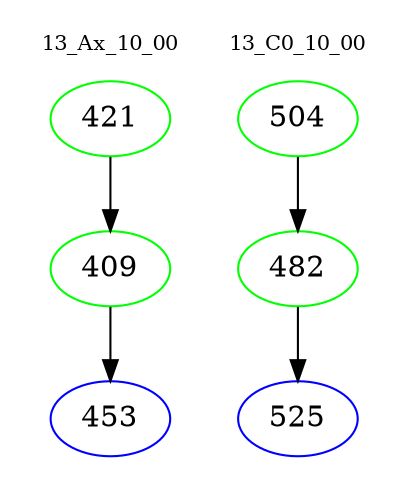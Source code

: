 digraph{
subgraph cluster_0 {
color = white
label = "13_Ax_10_00";
fontsize=10;
T0_421 [label="421", color="green"]
T0_421 -> T0_409 [color="black"]
T0_409 [label="409", color="green"]
T0_409 -> T0_453 [color="black"]
T0_453 [label="453", color="blue"]
}
subgraph cluster_1 {
color = white
label = "13_C0_10_00";
fontsize=10;
T1_504 [label="504", color="green"]
T1_504 -> T1_482 [color="black"]
T1_482 [label="482", color="green"]
T1_482 -> T1_525 [color="black"]
T1_525 [label="525", color="blue"]
}
}

